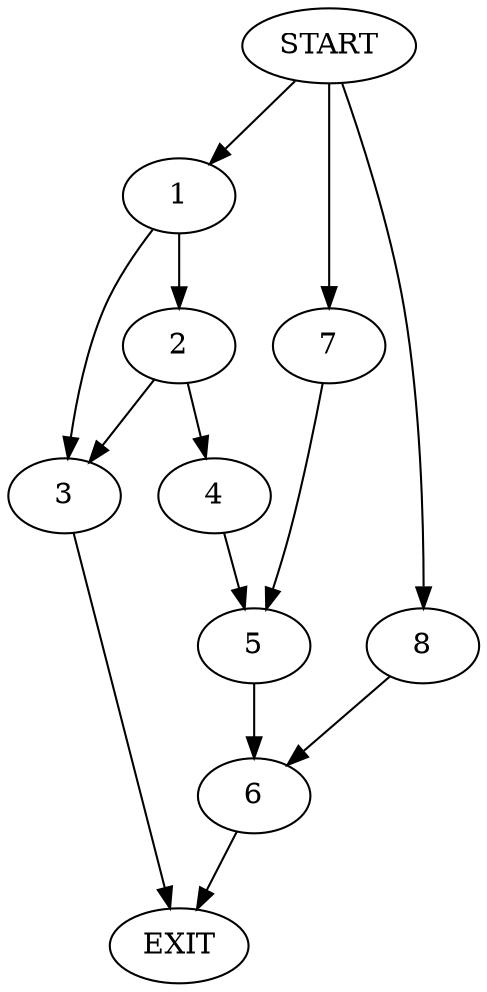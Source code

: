 digraph {
0 [label="START"]
9 [label="EXIT"]
0 -> 1
1 -> 2
1 -> 3
2 -> 4
2 -> 3
3 -> 9
4 -> 5
5 -> 6
0 -> 7
7 -> 5
6 -> 9
0 -> 8
8 -> 6
}
